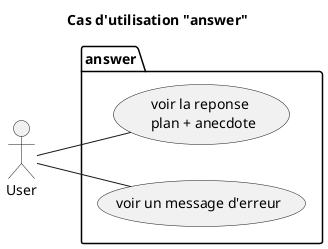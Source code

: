@startuml 03_UC_answer
title Cas d'utilisation "answer"

package answer{
    left to right direction
    (voir la reponse \n plan + anecdote) as reponse
    (voir un message d'erreur) as error
}

actor User

User -- reponse
User -- error

@enduml